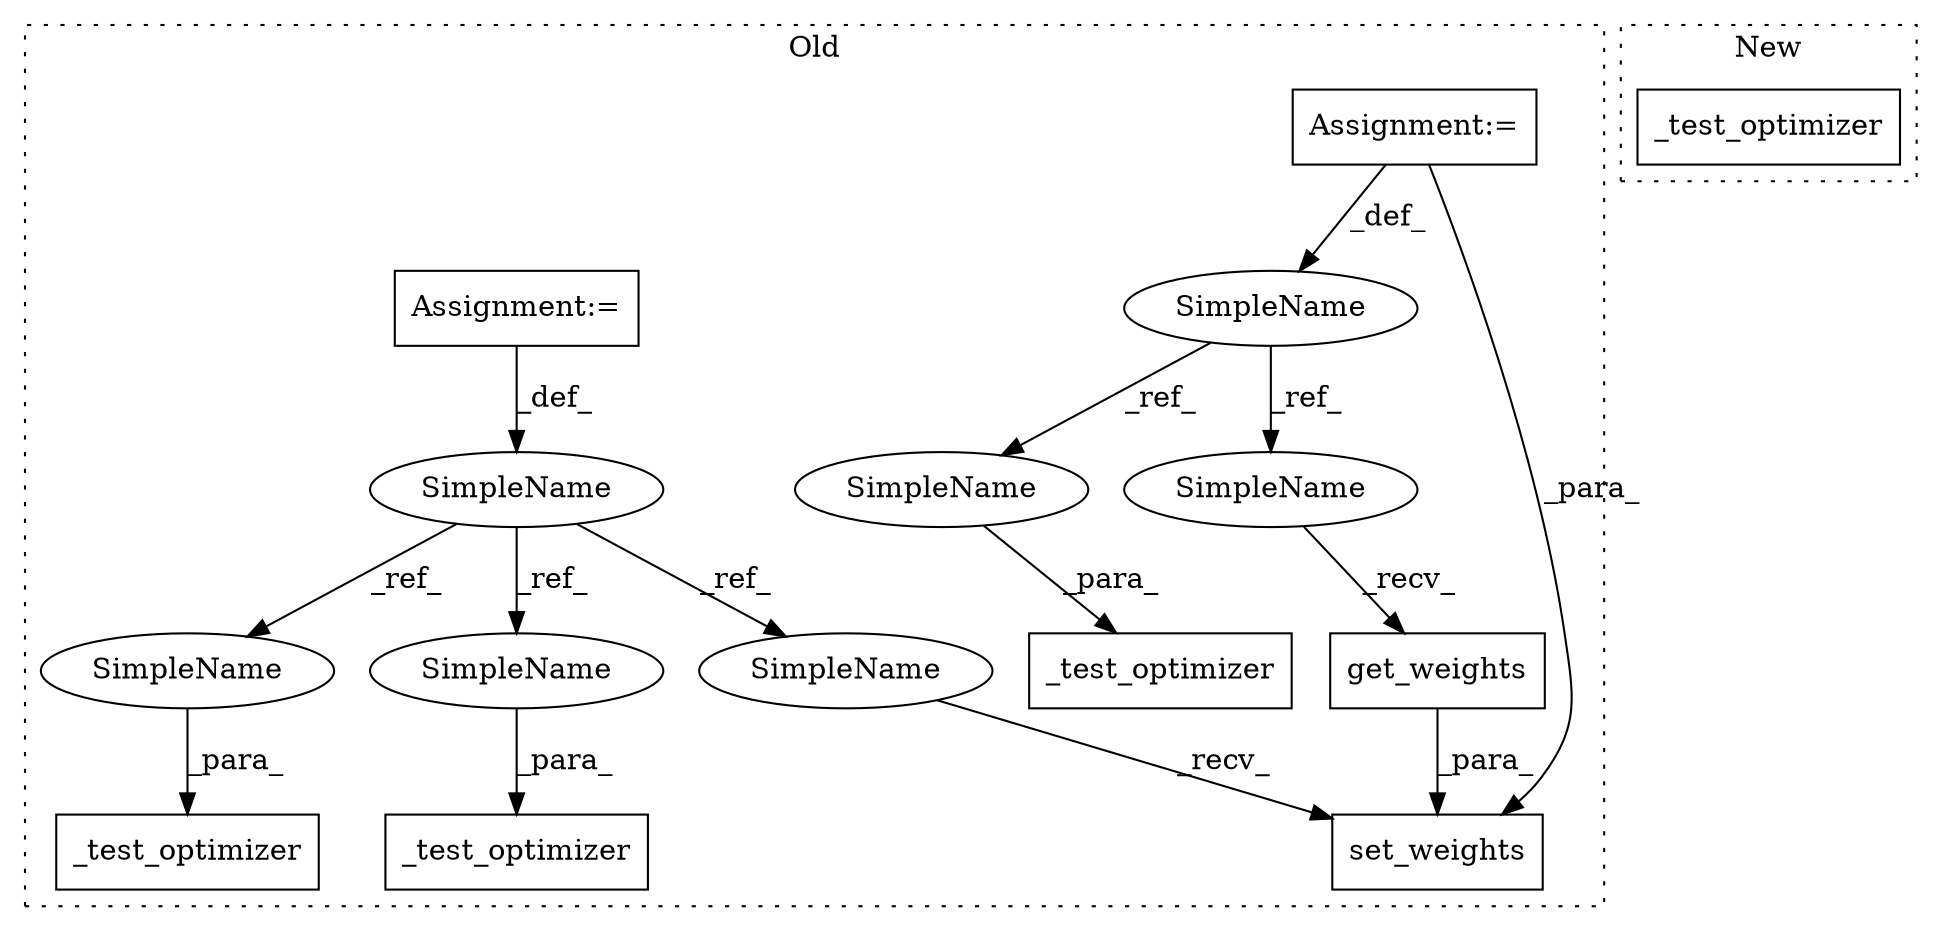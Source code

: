 digraph G {
subgraph cluster0 {
1 [label="_test_optimizer" a="32" s="5502,5523" l="16,1" shape="box"];
3 [label="SimpleName" a="42" s="5472" l="5" shape="ellipse"];
4 [label="get_weights" a="32" s="5693" l="13" shape="box"];
5 [label="set_weights" a="32" s="5722,5784" l="12,1" shape="box"];
6 [label="SimpleName" a="42" s="5530" l="9" shape="ellipse"];
7 [label="_test_optimizer" a="32" s="5576,5601" l="16,1" shape="box"];
8 [label="Assignment:=" a="7" s="5477" l="1" shape="box"];
9 [label="_test_optimizer" a="32" s="5791,5816" l="16,1" shape="box"];
10 [label="Assignment:=" a="7" s="5539" l="1" shape="box"];
11 [label="SimpleName" a="42" s="5518" l="5" shape="ellipse"];
12 [label="SimpleName" a="42" s="5687" l="5" shape="ellipse"];
13 [label="SimpleName" a="42" s="5807" l="9" shape="ellipse"];
14 [label="SimpleName" a="42" s="5592" l="9" shape="ellipse"];
15 [label="SimpleName" a="42" s="5712" l="9" shape="ellipse"];
label = "Old";
style="dotted";
}
subgraph cluster1 {
2 [label="_test_optimizer" a="32" s="3741,3775" l="16,1" shape="box"];
label = "New";
style="dotted";
}
3 -> 12 [label="_ref_"];
3 -> 11 [label="_ref_"];
4 -> 5 [label="_para_"];
6 -> 13 [label="_ref_"];
6 -> 14 [label="_ref_"];
6 -> 15 [label="_ref_"];
8 -> 5 [label="_para_"];
8 -> 3 [label="_def_"];
10 -> 6 [label="_def_"];
11 -> 1 [label="_para_"];
12 -> 4 [label="_recv_"];
13 -> 9 [label="_para_"];
14 -> 7 [label="_para_"];
15 -> 5 [label="_recv_"];
}